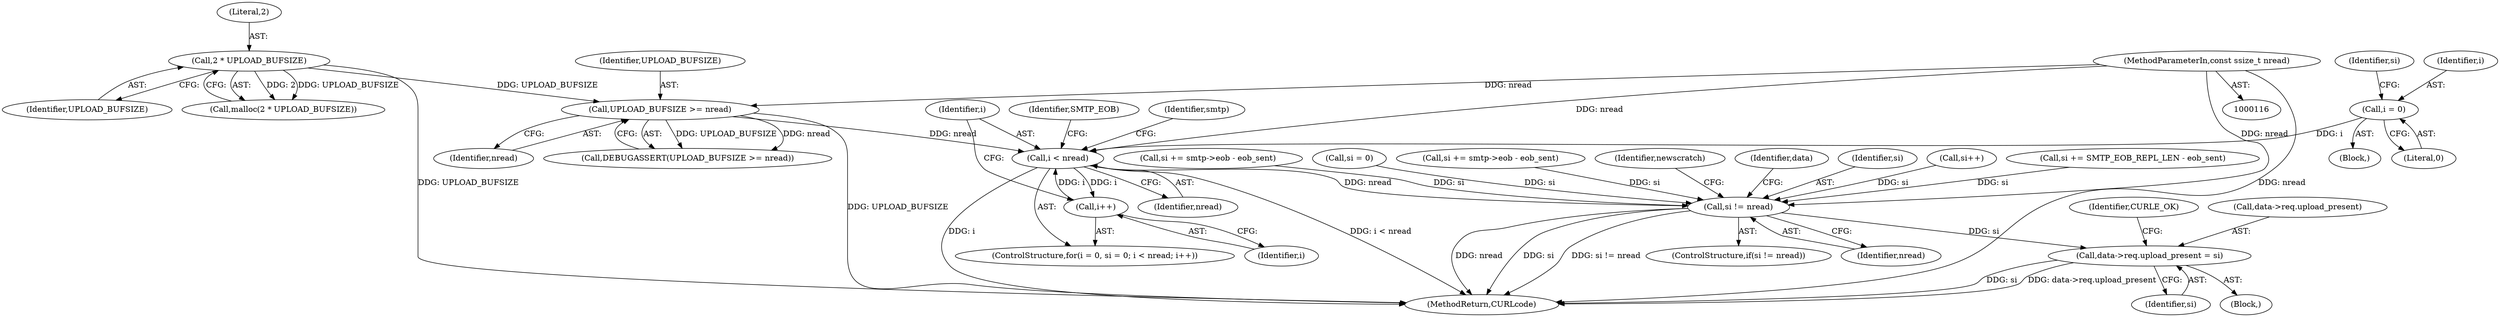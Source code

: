 digraph "0_curl_ba1dbd78e5f1ed67c1b8d37ac89d90e5e330b628@API" {
"1000200" [label="(Call,i < nread)"];
"1000194" [label="(Call,i = 0)"];
"1000203" [label="(Call,i++)"];
"1000200" [label="(Call,i < nread)"];
"1000184" [label="(Call,UPLOAD_BUFSIZE >= nread)"];
"1000171" [label="(Call,2 * UPLOAD_BUFSIZE)"];
"1000118" [label="(MethodParameterIn,const ssize_t nread)"];
"1000385" [label="(Call,si != nread)"];
"1000405" [label="(Call,data->req.upload_present = si)"];
"1000392" [label="(Identifier,data)"];
"1000386" [label="(Identifier,si)"];
"1000347" [label="(Call,si++)"];
"1000411" [label="(Identifier,si)"];
"1000416" [label="(Identifier,CURLE_OK)"];
"1000385" [label="(Call,si != nread)"];
"1000193" [label="(Block,)"];
"1000186" [label="(Identifier,nread)"];
"1000171" [label="(Call,2 * UPLOAD_BUFSIZE)"];
"1000384" [label="(ControlStructure,if(si != nread))"];
"1000203" [label="(Call,i++)"];
"1000118" [label="(MethodParameterIn,const ssize_t nread)"];
"1000196" [label="(Literal,0)"];
"1000406" [label="(Call,data->req.upload_present)"];
"1000201" [label="(Identifier,i)"];
"1000405" [label="(Call,data->req.upload_present = si)"];
"1000325" [label="(Call,si += SMTP_EOB_REPL_LEN - eob_sent)"];
"1000202" [label="(Identifier,nread)"];
"1000173" [label="(Identifier,UPLOAD_BUFSIZE)"];
"1000268" [label="(Call,si += smtp->eob - eob_sent)"];
"1000172" [label="(Literal,2)"];
"1000184" [label="(Call,UPLOAD_BUFSIZE >= nread)"];
"1000198" [label="(Identifier,si)"];
"1000209" [label="(Identifier,SMTP_EOB)"];
"1000200" [label="(Call,i < nread)"];
"1000359" [label="(Identifier,smtp)"];
"1000197" [label="(Call,si = 0)"];
"1000387" [label="(Identifier,nread)"];
"1000170" [label="(Call,malloc(2 * UPLOAD_BUFSIZE))"];
"1000195" [label="(Identifier,i)"];
"1000388" [label="(Block,)"];
"1000417" [label="(MethodReturn,CURLcode)"];
"1000192" [label="(ControlStructure,for(i = 0, si = 0; i < nread; i++))"];
"1000377" [label="(Call,si += smtp->eob - eob_sent)"];
"1000185" [label="(Identifier,UPLOAD_BUFSIZE)"];
"1000183" [label="(Call,DEBUGASSERT(UPLOAD_BUFSIZE >= nread))"];
"1000204" [label="(Identifier,i)"];
"1000194" [label="(Call,i = 0)"];
"1000414" [label="(Identifier,newscratch)"];
"1000200" -> "1000192"  [label="AST: "];
"1000200" -> "1000202"  [label="CFG: "];
"1000201" -> "1000200"  [label="AST: "];
"1000202" -> "1000200"  [label="AST: "];
"1000209" -> "1000200"  [label="CFG: "];
"1000359" -> "1000200"  [label="CFG: "];
"1000200" -> "1000417"  [label="DDG: i"];
"1000200" -> "1000417"  [label="DDG: i < nread"];
"1000194" -> "1000200"  [label="DDG: i"];
"1000203" -> "1000200"  [label="DDG: i"];
"1000184" -> "1000200"  [label="DDG: nread"];
"1000118" -> "1000200"  [label="DDG: nread"];
"1000200" -> "1000203"  [label="DDG: i"];
"1000200" -> "1000385"  [label="DDG: nread"];
"1000194" -> "1000193"  [label="AST: "];
"1000194" -> "1000196"  [label="CFG: "];
"1000195" -> "1000194"  [label="AST: "];
"1000196" -> "1000194"  [label="AST: "];
"1000198" -> "1000194"  [label="CFG: "];
"1000203" -> "1000192"  [label="AST: "];
"1000203" -> "1000204"  [label="CFG: "];
"1000204" -> "1000203"  [label="AST: "];
"1000201" -> "1000203"  [label="CFG: "];
"1000184" -> "1000183"  [label="AST: "];
"1000184" -> "1000186"  [label="CFG: "];
"1000185" -> "1000184"  [label="AST: "];
"1000186" -> "1000184"  [label="AST: "];
"1000183" -> "1000184"  [label="CFG: "];
"1000184" -> "1000417"  [label="DDG: UPLOAD_BUFSIZE"];
"1000184" -> "1000183"  [label="DDG: UPLOAD_BUFSIZE"];
"1000184" -> "1000183"  [label="DDG: nread"];
"1000171" -> "1000184"  [label="DDG: UPLOAD_BUFSIZE"];
"1000118" -> "1000184"  [label="DDG: nread"];
"1000171" -> "1000170"  [label="AST: "];
"1000171" -> "1000173"  [label="CFG: "];
"1000172" -> "1000171"  [label="AST: "];
"1000173" -> "1000171"  [label="AST: "];
"1000170" -> "1000171"  [label="CFG: "];
"1000171" -> "1000417"  [label="DDG: UPLOAD_BUFSIZE"];
"1000171" -> "1000170"  [label="DDG: 2"];
"1000171" -> "1000170"  [label="DDG: UPLOAD_BUFSIZE"];
"1000118" -> "1000116"  [label="AST: "];
"1000118" -> "1000417"  [label="DDG: nread"];
"1000118" -> "1000385"  [label="DDG: nread"];
"1000385" -> "1000384"  [label="AST: "];
"1000385" -> "1000387"  [label="CFG: "];
"1000386" -> "1000385"  [label="AST: "];
"1000387" -> "1000385"  [label="AST: "];
"1000392" -> "1000385"  [label="CFG: "];
"1000414" -> "1000385"  [label="CFG: "];
"1000385" -> "1000417"  [label="DDG: nread"];
"1000385" -> "1000417"  [label="DDG: si"];
"1000385" -> "1000417"  [label="DDG: si != nread"];
"1000325" -> "1000385"  [label="DDG: si"];
"1000268" -> "1000385"  [label="DDG: si"];
"1000347" -> "1000385"  [label="DDG: si"];
"1000377" -> "1000385"  [label="DDG: si"];
"1000197" -> "1000385"  [label="DDG: si"];
"1000385" -> "1000405"  [label="DDG: si"];
"1000405" -> "1000388"  [label="AST: "];
"1000405" -> "1000411"  [label="CFG: "];
"1000406" -> "1000405"  [label="AST: "];
"1000411" -> "1000405"  [label="AST: "];
"1000416" -> "1000405"  [label="CFG: "];
"1000405" -> "1000417"  [label="DDG: si"];
"1000405" -> "1000417"  [label="DDG: data->req.upload_present"];
}
